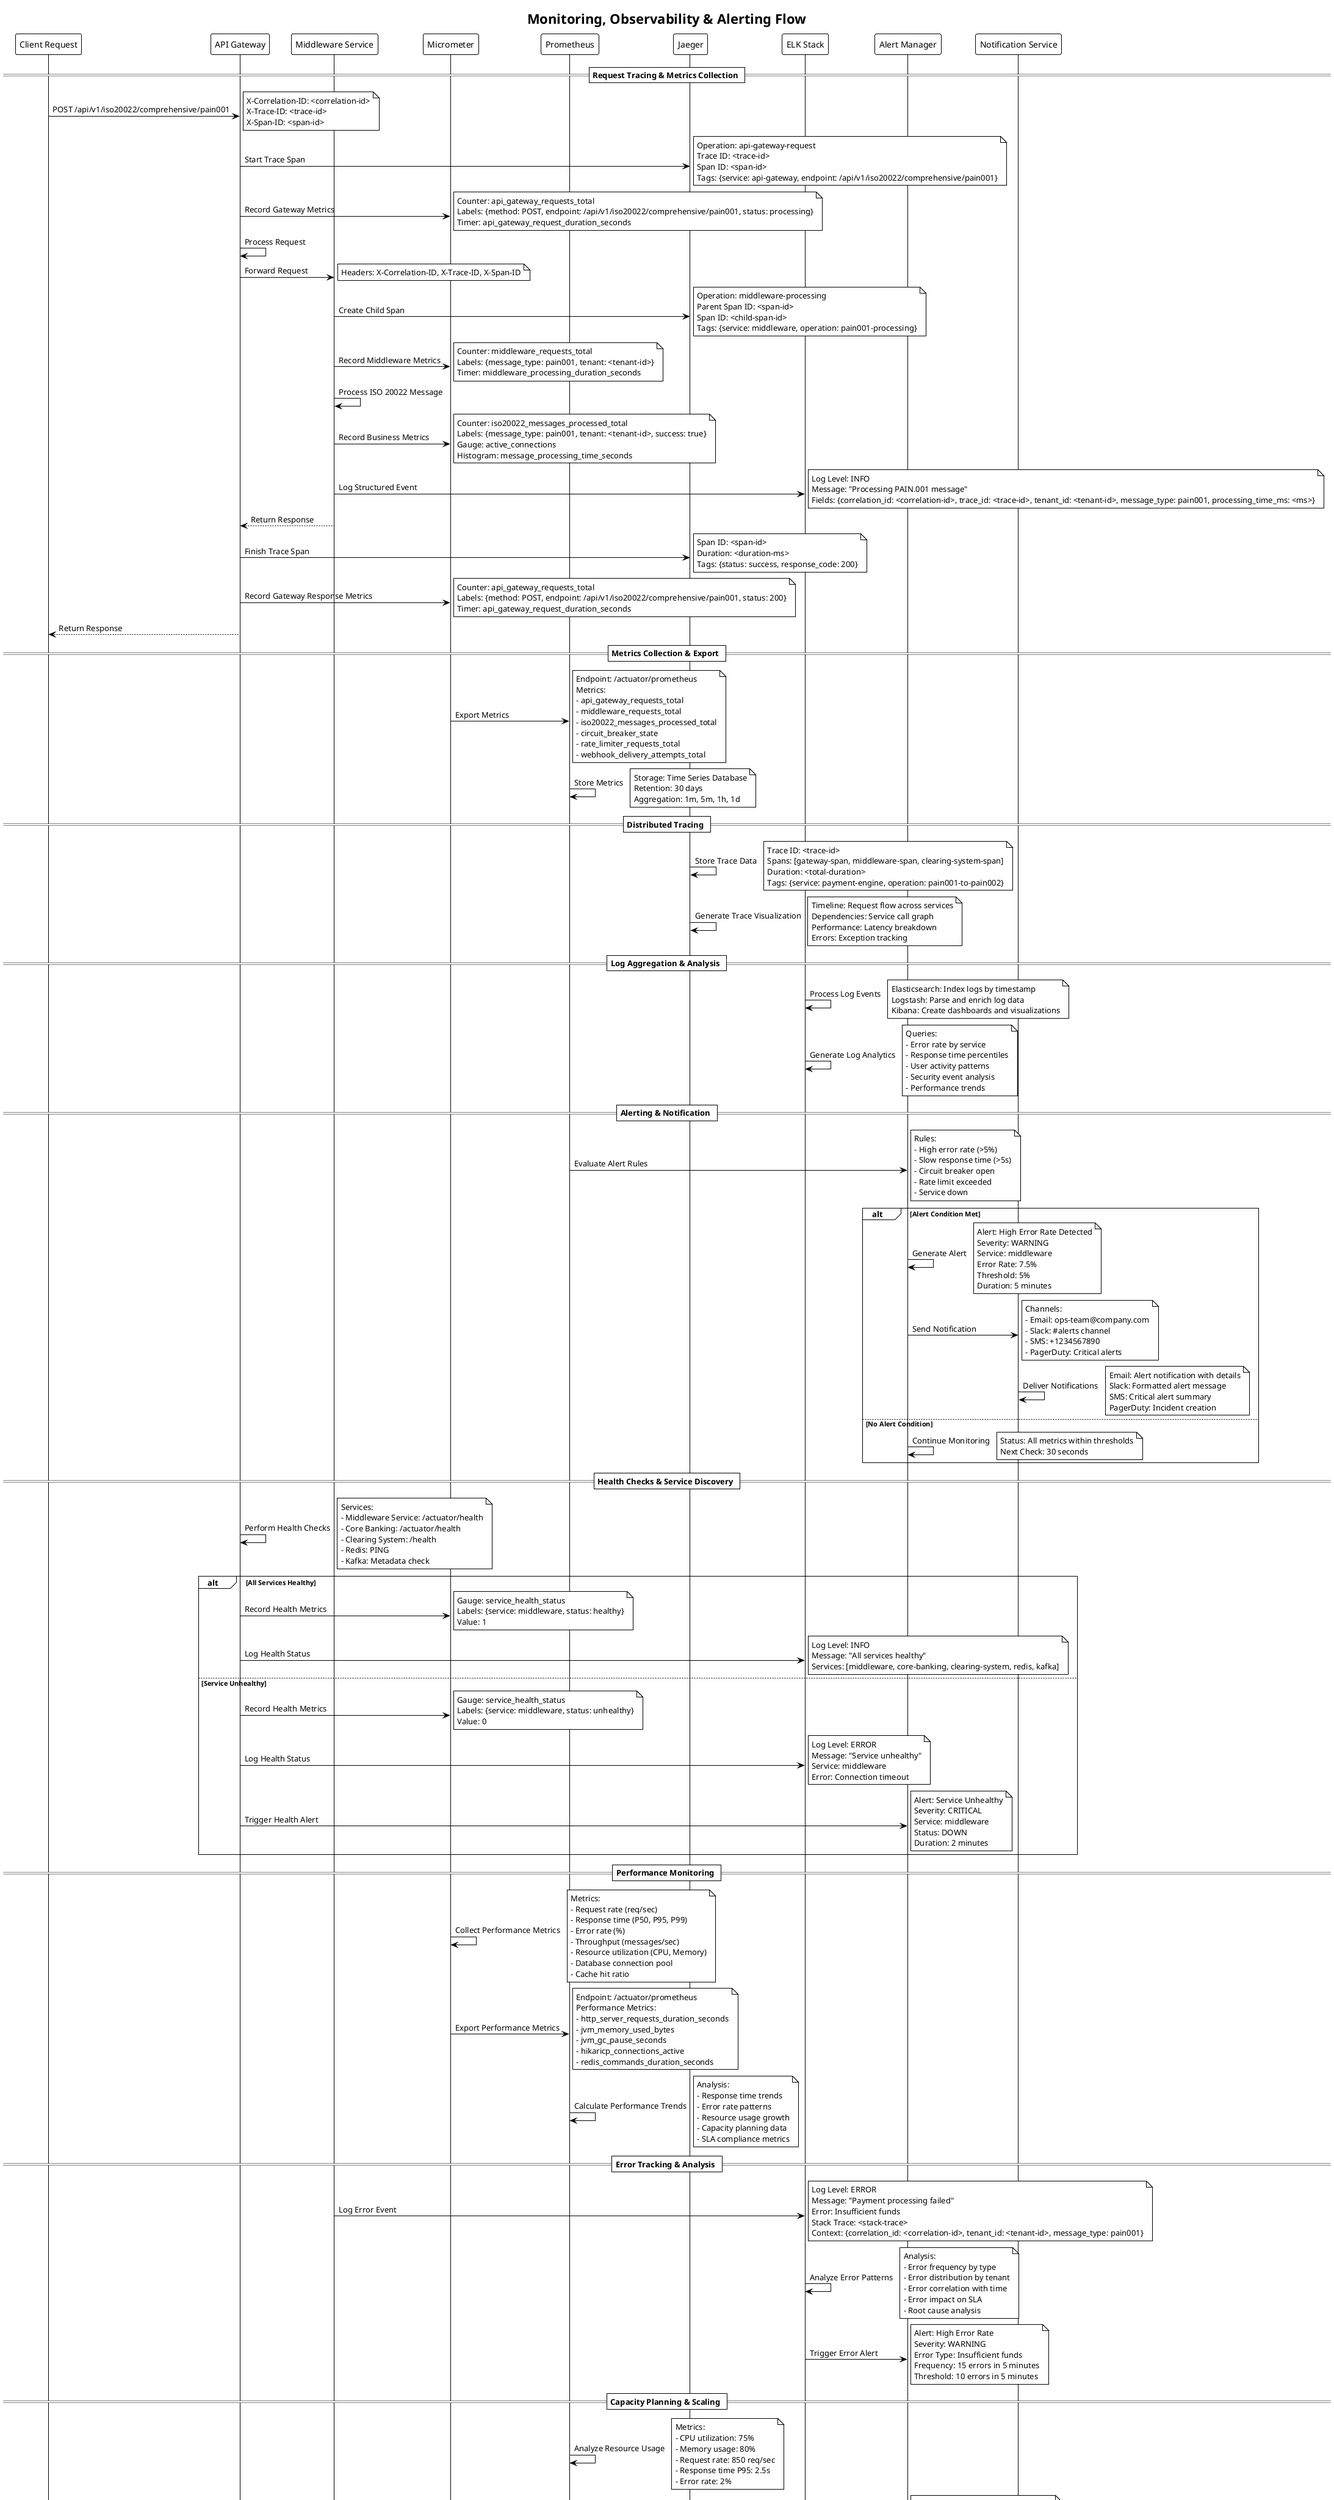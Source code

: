 @startuml MONITORING_OBSERVABILITY_FLOW
!theme plain
title Monitoring, Observability & Alerting Flow

participant "Client Request" as CR
participant "API Gateway" as AG
participant "Middleware Service" as MS
participant "Micrometer" as MM
participant "Prometheus" as P
participant "Jaeger" as J
participant "ELK Stack" as ELK
participant "Alert Manager" as AM
participant "Notification Service" as NS

== Request Tracing & Metrics Collection ==

CR -> AG: POST /api/v1/iso20022/comprehensive/pain001
note right: X-Correlation-ID: <correlation-id>\nX-Trace-ID: <trace-id>\nX-Span-ID: <span-id>

AG -> J: Start Trace Span
note right: Operation: api-gateway-request\nTrace ID: <trace-id>\nSpan ID: <span-id>\nTags: {service: api-gateway, endpoint: /api/v1/iso20022/comprehensive/pain001}

AG -> MM: Record Gateway Metrics
note right: Counter: api_gateway_requests_total\nLabels: {method: POST, endpoint: /api/v1/iso20022/comprehensive/pain001, status: processing}\nTimer: api_gateway_request_duration_seconds

AG -> AG: Process Request
AG -> MS: Forward Request
note right: Headers: X-Correlation-ID, X-Trace-ID, X-Span-ID

MS -> J: Create Child Span
note right: Operation: middleware-processing\nParent Span ID: <span-id>\nSpan ID: <child-span-id>\nTags: {service: middleware, operation: pain001-processing}

MS -> MM: Record Middleware Metrics
note right: Counter: middleware_requests_total\nLabels: {message_type: pain001, tenant: <tenant-id>}\nTimer: middleware_processing_duration_seconds

MS -> MS: Process ISO 20022 Message
MS -> MM: Record Business Metrics
note right: Counter: iso20022_messages_processed_total\nLabels: {message_type: pain001, tenant: <tenant-id>, success: true}\nGauge: active_connections\nHistogram: message_processing_time_seconds

MS -> ELK: Log Structured Event
note right: Log Level: INFO\nMessage: "Processing PAIN.001 message"\nFields: {correlation_id: <correlation-id>, trace_id: <trace-id>, tenant_id: <tenant-id>, message_type: pain001, processing_time_ms: <ms>}

MS --> AG: Return Response
AG -> J: Finish Trace Span
note right: Span ID: <span-id>\nDuration: <duration-ms>\nTags: {status: success, response_code: 200}

AG -> MM: Record Gateway Response Metrics
note right: Counter: api_gateway_requests_total\nLabels: {method: POST, endpoint: /api/v1/iso20022/comprehensive/pain001, status: 200}\nTimer: api_gateway_request_duration_seconds

AG --> CR: Return Response

== Metrics Collection & Export ==

MM -> P: Export Metrics
note right: Endpoint: /actuator/prometheus\nMetrics:\n- api_gateway_requests_total\n- middleware_requests_total\n- iso20022_messages_processed_total\n- circuit_breaker_state\n- rate_limiter_requests_total\n- webhook_delivery_attempts_total

P -> P: Store Metrics
note right: Storage: Time Series Database\nRetention: 30 days\nAggregation: 1m, 5m, 1h, 1d

== Distributed Tracing ==

J -> J: Store Trace Data
note right: Trace ID: <trace-id>\nSpans: [gateway-span, middleware-span, clearing-system-span]\nDuration: <total-duration>\nTags: {service: payment-engine, operation: pain001-to-pain002}

J -> J: Generate Trace Visualization
note right: Timeline: Request flow across services\nDependencies: Service call graph\nPerformance: Latency breakdown\nErrors: Exception tracking

== Log Aggregation & Analysis ==

ELK -> ELK: Process Log Events
note right: Elasticsearch: Index logs by timestamp\nLogstash: Parse and enrich log data\nKibana: Create dashboards and visualizations

ELK -> ELK: Generate Log Analytics
note right: Queries:\n- Error rate by service\n- Response time percentiles\n- User activity patterns\n- Security event analysis\n- Performance trends

== Alerting & Notification ==

P -> AM: Evaluate Alert Rules
note right: Rules:\n- High error rate (>5%)\n- Slow response time (>5s)\n- Circuit breaker open\n- Rate limit exceeded\n- Service down

alt Alert Condition Met
    AM -> AM: Generate Alert
    note right: Alert: High Error Rate Detected\nSeverity: WARNING\nService: middleware\nError Rate: 7.5%\nThreshold: 5%\nDuration: 5 minutes
    
    AM -> NS: Send Notification
    note right: Channels:\n- Email: ops-team@company.com\n- Slack: #alerts channel\n- SMS: +1234567890\n- PagerDuty: Critical alerts
    
    NS -> NS: Deliver Notifications
    note right: Email: Alert notification with details\nSlack: Formatted alert message\nSMS: Critical alert summary\nPagerDuty: Incident creation
    
else No Alert Condition
    AM -> AM: Continue Monitoring
    note right: Status: All metrics within thresholds\nNext Check: 30 seconds
end

== Health Checks & Service Discovery ==

AG -> AG: Perform Health Checks
note right: Services:\n- Middleware Service: /actuator/health\n- Core Banking: /actuator/health\n- Clearing System: /health\n- Redis: PING\n- Kafka: Metadata check

alt All Services Healthy
    AG -> MM: Record Health Metrics
    note right: Gauge: service_health_status\nLabels: {service: middleware, status: healthy}\nValue: 1
    
    AG -> ELK: Log Health Status
    note right: Log Level: INFO\nMessage: "All services healthy"\nServices: [middleware, core-banking, clearing-system, redis, kafka]
    
else Service Unhealthy
    AG -> MM: Record Health Metrics
    note right: Gauge: service_health_status\nLabels: {service: middleware, status: unhealthy}\nValue: 0
    
    AG -> ELK: Log Health Status
    note right: Log Level: ERROR\nMessage: "Service unhealthy"\nService: middleware\nError: Connection timeout
    
    AG -> AM: Trigger Health Alert
    note right: Alert: Service Unhealthy\nSeverity: CRITICAL\nService: middleware\nStatus: DOWN\nDuration: 2 minutes
end

== Performance Monitoring ==

MM -> MM: Collect Performance Metrics
note right: Metrics:\n- Request rate (req/sec)\n- Response time (P50, P95, P99)\n- Error rate (%)\n- Throughput (messages/sec)\n- Resource utilization (CPU, Memory)\n- Database connection pool\n- Cache hit ratio

MM -> P: Export Performance Metrics
note right: Endpoint: /actuator/prometheus\nPerformance Metrics:\n- http_server_requests_duration_seconds\n- jvm_memory_used_bytes\n- jvm_gc_pause_seconds\n- hikaricp_connections_active\n- redis_commands_duration_seconds

P -> P: Calculate Performance Trends
note right: Analysis:\n- Response time trends\n- Error rate patterns\n- Resource usage growth\n- Capacity planning data\n- SLA compliance metrics

== Error Tracking & Analysis ==

MS -> ELK: Log Error Event
note right: Log Level: ERROR\nMessage: "Payment processing failed"\nError: Insufficient funds\nStack Trace: <stack-trace>\nContext: {correlation_id: <correlation-id>, tenant_id: <tenant-id>, message_type: pain001}

ELK -> ELK: Analyze Error Patterns
note right: Analysis:\n- Error frequency by type\n- Error distribution by tenant\n- Error correlation with time\n- Error impact on SLA\n- Root cause analysis

ELK -> AM: Trigger Error Alert
note right: Alert: High Error Rate\nSeverity: WARNING\nError Type: Insufficient funds\nFrequency: 15 errors in 5 minutes\nThreshold: 10 errors in 5 minutes

== Capacity Planning & Scaling ==

P -> P: Analyze Resource Usage
note right: Metrics:\n- CPU utilization: 75%\n- Memory usage: 80%\n- Request rate: 850 req/sec\n- Response time P95: 2.5s\n- Error rate: 2%

P -> AM: Trigger Scaling Alert
note right: Alert: High Resource Usage\nSeverity: WARNING\nCPU: 75% (threshold: 70%)\nMemory: 80% (threshold: 75%)\nRecommendation: Scale up instances

AM -> NS: Send Scaling Notification
note right: Notification: "Consider scaling up services"\nDetails: High resource usage detected\nServices: middleware, api-gateway\nCurrent: 3 instances\nRecommended: 5 instances

== Security Monitoring ==

AG -> ELK: Log Security Event
note right: Log Level: WARN\nMessage: "Rate limit exceeded"\nEvent: SECURITY\nUser: <client-id>\nIP: <client-ip>\nLimit: 100 req/sec\nCurrent: 105 req/sec

ELK -> ELK: Analyze Security Patterns
note right: Analysis:\n- Failed authentication attempts\n- Rate limit violations\n- Suspicious IP addresses\n- Unusual access patterns\n- Security threat indicators

ELK -> AM: Trigger Security Alert
note right: Alert: Security Threat Detected\nSeverity: HIGH\nType: Rate limit violation\nUser: <client-id>\nIP: <client-ip>\nFrequency: 5 violations in 1 minute

AM -> NS: Send Security Notification
note right: Notification: "Security threat detected"\nChannels: [Email, Slack, SMS]\nRecipients: [Security Team, Operations Team]\nAction: Investigate immediately

== Monitoring Dashboard Updates ==

P -> P: Update Dashboard Metrics
note right: Dashboards:\n- System Overview\n- Service Health\n- Performance Metrics\n- Error Analysis\n- Security Monitoring\n- Business Metrics

ELK -> ELK: Update Log Dashboards
note right: Dashboards:\n- Log Analysis\n- Error Tracking\n- Security Events\n- User Activity\n- System Events

J -> J: Update Trace Dashboards
note right: Dashboards:\n- Service Dependencies\n- Request Flow\n- Performance Analysis\n- Error Tracing\n- Latency Breakdown

== Monitoring Features Summary ==

note over CR,NS
Monitoring & Observability Features:
- Distributed Tracing (Jaeger)
- Metrics Collection (Micrometer)
- Metrics Storage (Prometheus)
- Log Aggregation (ELK Stack)
- Health Checks & Service Discovery
- Performance Monitoring
- Error Tracking & Analysis
- Security Monitoring
- Capacity Planning
- Auto-scaling Recommendations
- Alert Management
- Multi-channel Notifications
- Dashboard Visualization
- SLA Monitoring
- Compliance Reporting
- Incident Response
- Root Cause Analysis
- Trend Analysis
- Anomaly Detection
- Real-time Monitoring
end note

@enduml